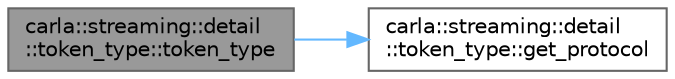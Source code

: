 digraph "carla::streaming::detail::token_type::token_type"
{
 // INTERACTIVE_SVG=YES
 // LATEX_PDF_SIZE
  bgcolor="transparent";
  edge [fontname=Helvetica,fontsize=10,labelfontname=Helvetica,labelfontsize=10];
  node [fontname=Helvetica,fontsize=10,shape=box,height=0.2,width=0.4];
  rankdir="LR";
  Node1 [id="Node000001",label="carla::streaming::detail\l::token_type::token_type",height=0.2,width=0.4,color="gray40", fillcolor="grey60", style="filled", fontcolor="black",tooltip=" "];
  Node1 -> Node2 [id="edge1_Node000001_Node000002",color="steelblue1",style="solid",tooltip=" "];
  Node2 [id="Node000002",label="carla::streaming::detail\l::token_type::get_protocol",height=0.2,width=0.4,color="grey40", fillcolor="white", style="filled",URL="$df/de1/classcarla_1_1streaming_1_1detail_1_1token__type.html#a342955734ecc24983ddf53a69cc45f44",tooltip=" "];
}
